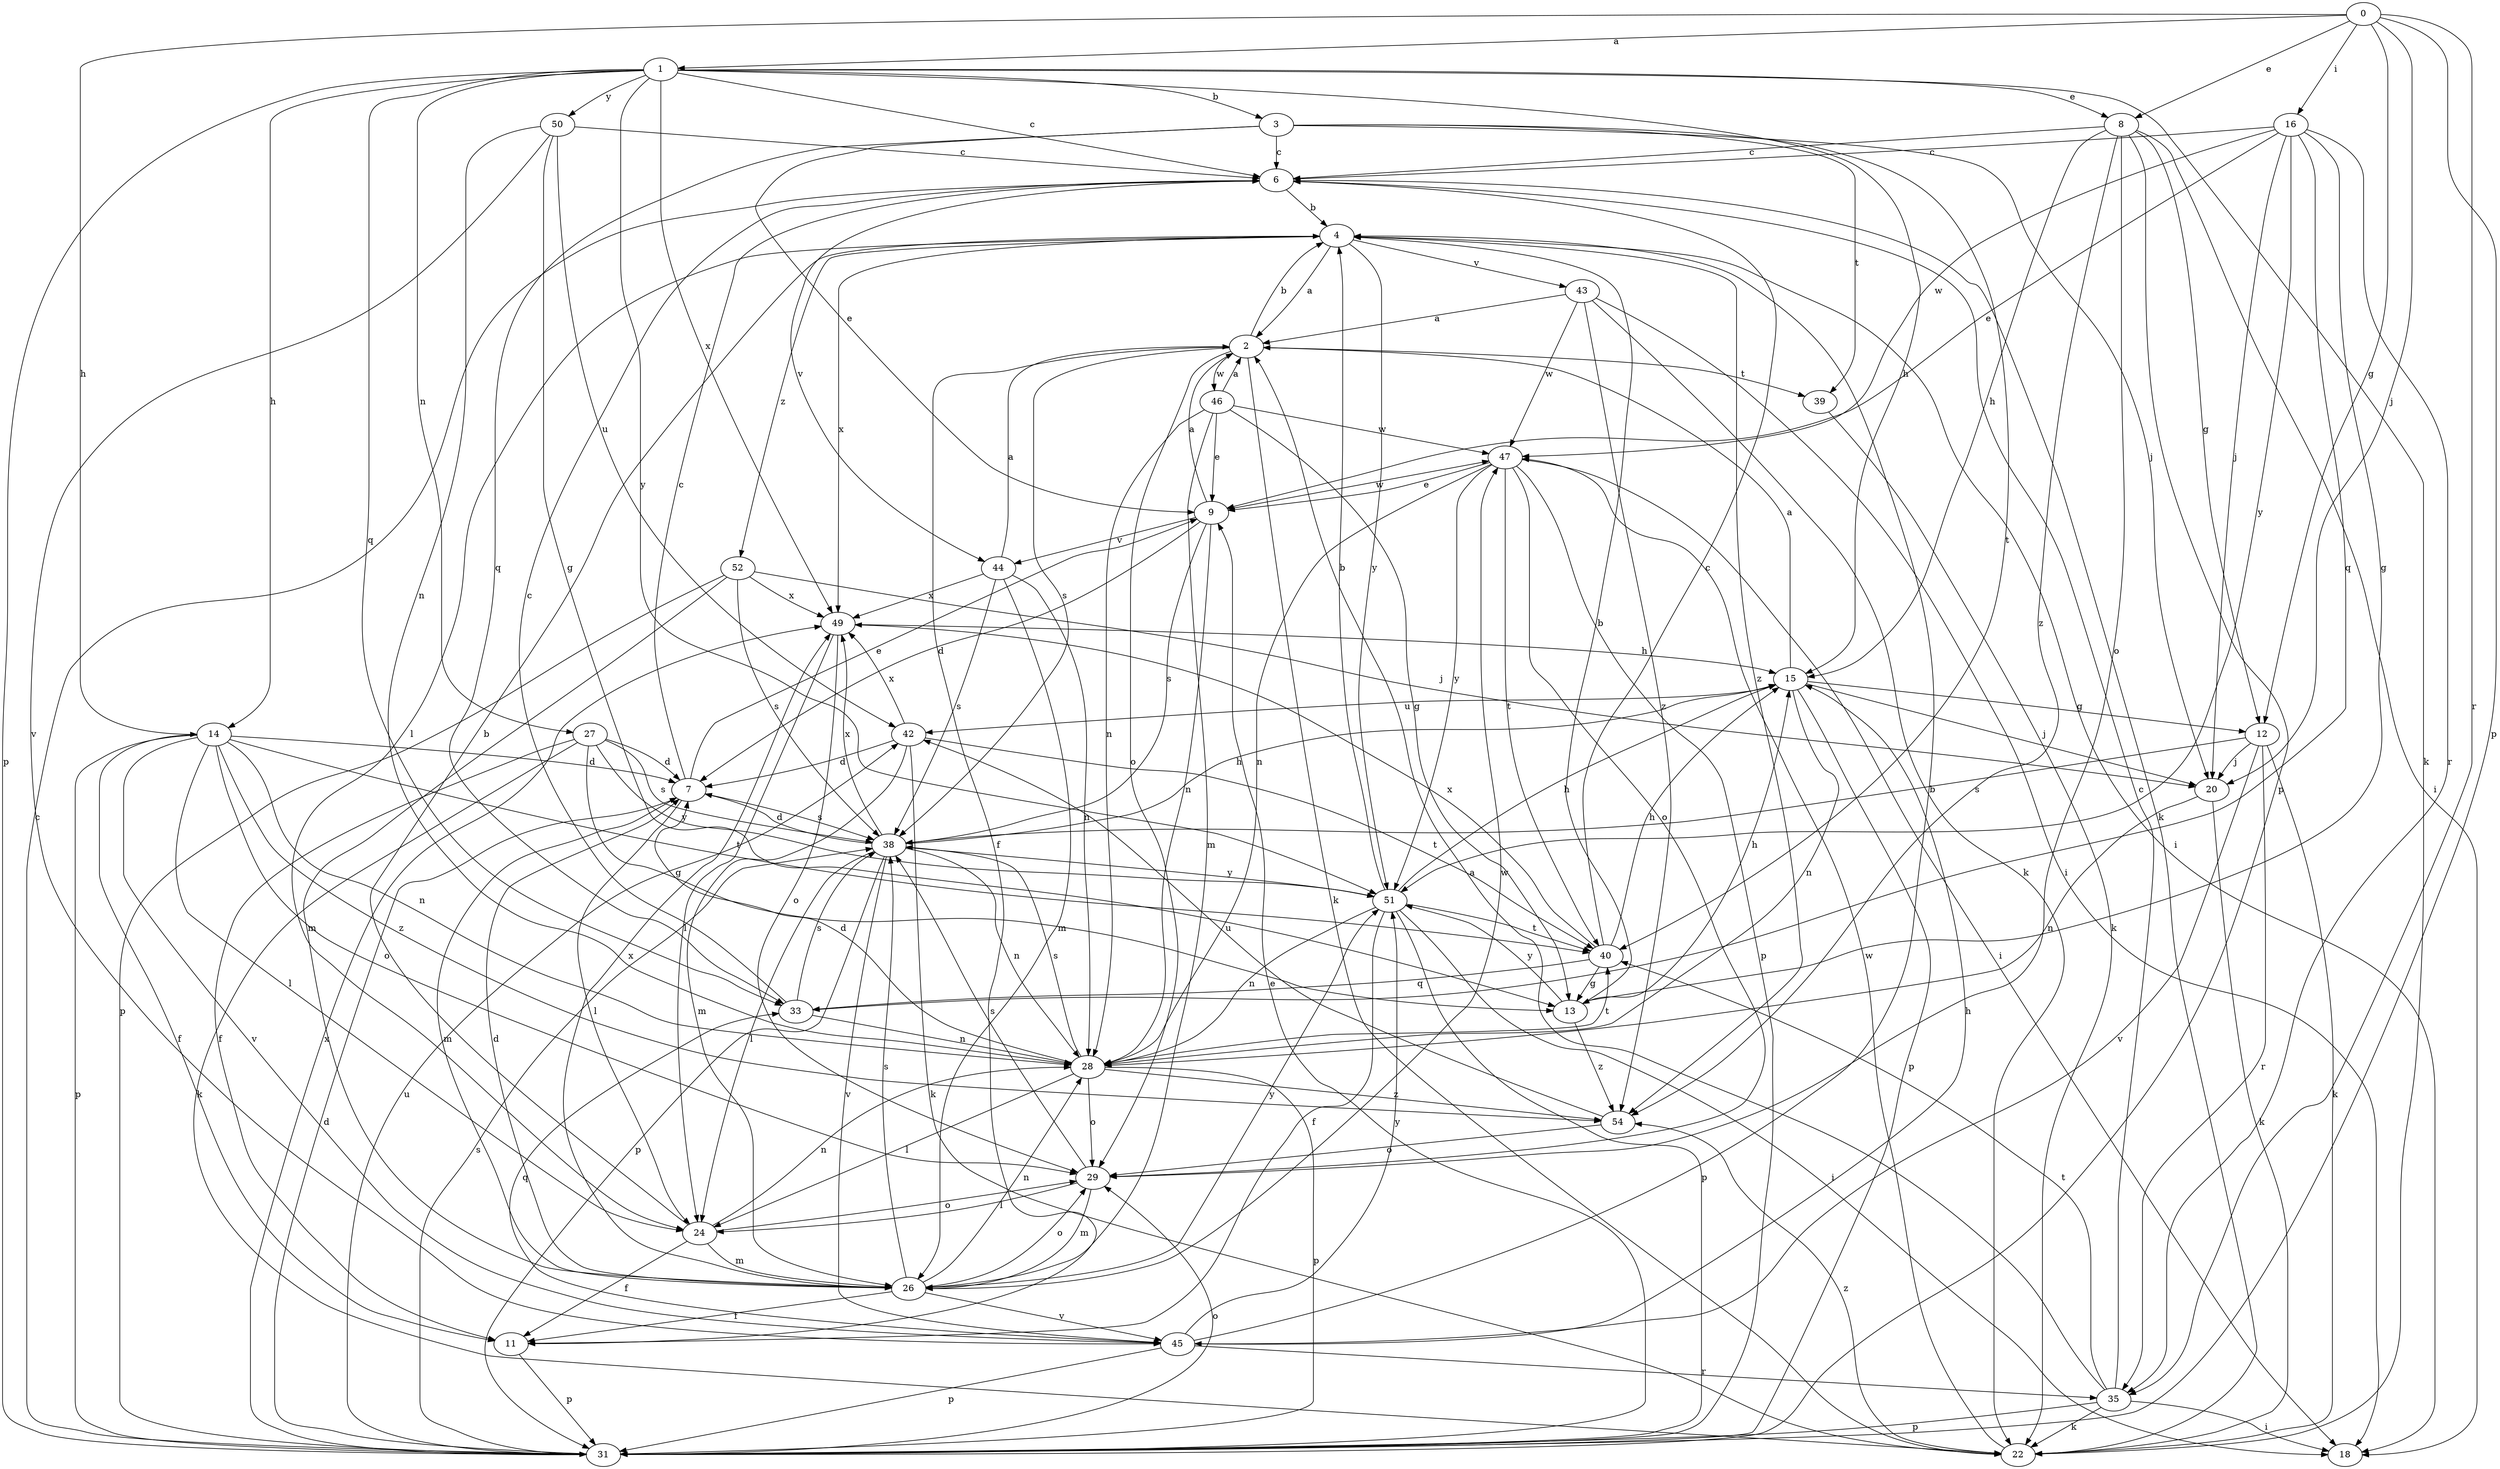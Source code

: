 strict digraph  {
0;
1;
2;
3;
4;
6;
7;
8;
9;
11;
12;
13;
14;
15;
16;
18;
20;
22;
24;
26;
27;
28;
29;
31;
33;
35;
38;
39;
40;
42;
43;
44;
45;
46;
47;
49;
50;
51;
52;
54;
0 -> 1  [label=a];
0 -> 8  [label=e];
0 -> 12  [label=g];
0 -> 14  [label=h];
0 -> 16  [label=i];
0 -> 20  [label=j];
0 -> 31  [label=p];
0 -> 35  [label=r];
1 -> 3  [label=b];
1 -> 6  [label=c];
1 -> 8  [label=e];
1 -> 14  [label=h];
1 -> 15  [label=h];
1 -> 22  [label=k];
1 -> 27  [label=n];
1 -> 31  [label=p];
1 -> 33  [label=q];
1 -> 49  [label=x];
1 -> 50  [label=y];
1 -> 51  [label=y];
2 -> 4  [label=b];
2 -> 11  [label=f];
2 -> 22  [label=k];
2 -> 29  [label=o];
2 -> 38  [label=s];
2 -> 39  [label=t];
2 -> 46  [label=w];
3 -> 6  [label=c];
3 -> 9  [label=e];
3 -> 20  [label=j];
3 -> 33  [label=q];
3 -> 39  [label=t];
3 -> 40  [label=t];
4 -> 2  [label=a];
4 -> 18  [label=i];
4 -> 24  [label=l];
4 -> 43  [label=v];
4 -> 49  [label=x];
4 -> 51  [label=y];
4 -> 52  [label=z];
4 -> 54  [label=z];
6 -> 4  [label=b];
6 -> 22  [label=k];
6 -> 44  [label=v];
7 -> 6  [label=c];
7 -> 9  [label=e];
7 -> 24  [label=l];
7 -> 26  [label=m];
7 -> 38  [label=s];
8 -> 6  [label=c];
8 -> 12  [label=g];
8 -> 15  [label=h];
8 -> 18  [label=i];
8 -> 29  [label=o];
8 -> 31  [label=p];
8 -> 54  [label=z];
9 -> 2  [label=a];
9 -> 7  [label=d];
9 -> 28  [label=n];
9 -> 38  [label=s];
9 -> 44  [label=v];
9 -> 47  [label=w];
11 -> 31  [label=p];
12 -> 20  [label=j];
12 -> 22  [label=k];
12 -> 35  [label=r];
12 -> 38  [label=s];
12 -> 45  [label=v];
13 -> 4  [label=b];
13 -> 15  [label=h];
13 -> 51  [label=y];
13 -> 54  [label=z];
14 -> 7  [label=d];
14 -> 11  [label=f];
14 -> 24  [label=l];
14 -> 28  [label=n];
14 -> 29  [label=o];
14 -> 31  [label=p];
14 -> 40  [label=t];
14 -> 45  [label=v];
14 -> 54  [label=z];
15 -> 2  [label=a];
15 -> 12  [label=g];
15 -> 20  [label=j];
15 -> 28  [label=n];
15 -> 31  [label=p];
15 -> 42  [label=u];
16 -> 6  [label=c];
16 -> 9  [label=e];
16 -> 13  [label=g];
16 -> 20  [label=j];
16 -> 33  [label=q];
16 -> 35  [label=r];
16 -> 47  [label=w];
16 -> 51  [label=y];
20 -> 22  [label=k];
20 -> 28  [label=n];
22 -> 47  [label=w];
22 -> 54  [label=z];
24 -> 4  [label=b];
24 -> 11  [label=f];
24 -> 26  [label=m];
24 -> 28  [label=n];
24 -> 29  [label=o];
26 -> 7  [label=d];
26 -> 11  [label=f];
26 -> 28  [label=n];
26 -> 29  [label=o];
26 -> 38  [label=s];
26 -> 45  [label=v];
26 -> 47  [label=w];
26 -> 49  [label=x];
26 -> 51  [label=y];
27 -> 7  [label=d];
27 -> 11  [label=f];
27 -> 13  [label=g];
27 -> 22  [label=k];
27 -> 38  [label=s];
27 -> 51  [label=y];
28 -> 7  [label=d];
28 -> 24  [label=l];
28 -> 29  [label=o];
28 -> 31  [label=p];
28 -> 38  [label=s];
28 -> 40  [label=t];
28 -> 54  [label=z];
29 -> 24  [label=l];
29 -> 26  [label=m];
29 -> 38  [label=s];
31 -> 6  [label=c];
31 -> 7  [label=d];
31 -> 9  [label=e];
31 -> 29  [label=o];
31 -> 38  [label=s];
31 -> 42  [label=u];
31 -> 49  [label=x];
33 -> 6  [label=c];
33 -> 28  [label=n];
33 -> 38  [label=s];
35 -> 2  [label=a];
35 -> 6  [label=c];
35 -> 18  [label=i];
35 -> 22  [label=k];
35 -> 31  [label=p];
35 -> 40  [label=t];
38 -> 7  [label=d];
38 -> 15  [label=h];
38 -> 24  [label=l];
38 -> 28  [label=n];
38 -> 31  [label=p];
38 -> 45  [label=v];
38 -> 49  [label=x];
38 -> 51  [label=y];
39 -> 22  [label=k];
40 -> 6  [label=c];
40 -> 13  [label=g];
40 -> 15  [label=h];
40 -> 33  [label=q];
40 -> 49  [label=x];
42 -> 7  [label=d];
42 -> 22  [label=k];
42 -> 26  [label=m];
42 -> 40  [label=t];
42 -> 49  [label=x];
43 -> 2  [label=a];
43 -> 18  [label=i];
43 -> 22  [label=k];
43 -> 47  [label=w];
43 -> 54  [label=z];
44 -> 2  [label=a];
44 -> 26  [label=m];
44 -> 28  [label=n];
44 -> 38  [label=s];
44 -> 49  [label=x];
45 -> 4  [label=b];
45 -> 15  [label=h];
45 -> 31  [label=p];
45 -> 33  [label=q];
45 -> 35  [label=r];
45 -> 51  [label=y];
46 -> 2  [label=a];
46 -> 9  [label=e];
46 -> 13  [label=g];
46 -> 26  [label=m];
46 -> 28  [label=n];
46 -> 47  [label=w];
47 -> 9  [label=e];
47 -> 18  [label=i];
47 -> 28  [label=n];
47 -> 29  [label=o];
47 -> 31  [label=p];
47 -> 40  [label=t];
47 -> 51  [label=y];
49 -> 15  [label=h];
49 -> 24  [label=l];
49 -> 29  [label=o];
50 -> 6  [label=c];
50 -> 13  [label=g];
50 -> 28  [label=n];
50 -> 42  [label=u];
50 -> 45  [label=v];
51 -> 4  [label=b];
51 -> 11  [label=f];
51 -> 15  [label=h];
51 -> 18  [label=i];
51 -> 28  [label=n];
51 -> 31  [label=p];
51 -> 40  [label=t];
52 -> 20  [label=j];
52 -> 26  [label=m];
52 -> 31  [label=p];
52 -> 38  [label=s];
52 -> 49  [label=x];
54 -> 29  [label=o];
54 -> 42  [label=u];
}
